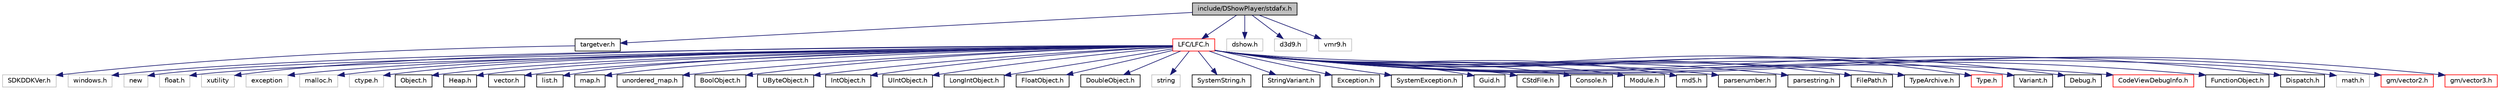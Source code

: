 digraph G
{
  edge [fontname="Helvetica",fontsize="10",labelfontname="Helvetica",labelfontsize="10"];
  node [fontname="Helvetica",fontsize="10",shape=record];
  Node1 [label="include/DShowPlayer/stdafx.h",height=0.2,width=0.4,color="black", fillcolor="grey75", style="filled" fontcolor="black"];
  Node1 -> Node2 [color="midnightblue",fontsize="10",style="solid",fontname="Helvetica"];
  Node2 [label="targetver.h",height=0.2,width=0.4,color="black", fillcolor="white", style="filled",URL="$_d_show_player_2targetver_8h.html"];
  Node2 -> Node3 [color="midnightblue",fontsize="10",style="solid",fontname="Helvetica"];
  Node3 [label="SDKDDKVer.h",height=0.2,width=0.4,color="grey75", fillcolor="white", style="filled"];
  Node1 -> Node4 [color="midnightblue",fontsize="10",style="solid",fontname="Helvetica"];
  Node4 [label="LFC/LFC.h",height=0.2,width=0.4,color="red", fillcolor="white", style="filled",URL="$_l_f_c_8h.html"];
  Node4 -> Node5 [color="midnightblue",fontsize="10",style="solid",fontname="Helvetica"];
  Node5 [label="windows.h",height=0.2,width=0.4,color="grey75", fillcolor="white", style="filled"];
  Node4 -> Node6 [color="midnightblue",fontsize="10",style="solid",fontname="Helvetica"];
  Node6 [label="new",height=0.2,width=0.4,color="grey75", fillcolor="white", style="filled"];
  Node4 -> Node7 [color="midnightblue",fontsize="10",style="solid",fontname="Helvetica"];
  Node7 [label="float.h",height=0.2,width=0.4,color="grey75", fillcolor="white", style="filled"];
  Node4 -> Node8 [color="midnightblue",fontsize="10",style="solid",fontname="Helvetica"];
  Node8 [label="xutility",height=0.2,width=0.4,color="grey75", fillcolor="white", style="filled"];
  Node4 -> Node9 [color="midnightblue",fontsize="10",style="solid",fontname="Helvetica"];
  Node9 [label="exception",height=0.2,width=0.4,color="grey75", fillcolor="white", style="filled"];
  Node4 -> Node10 [color="midnightblue",fontsize="10",style="solid",fontname="Helvetica"];
  Node10 [label="malloc.h",height=0.2,width=0.4,color="grey75", fillcolor="white", style="filled"];
  Node4 -> Node11 [color="midnightblue",fontsize="10",style="solid",fontname="Helvetica"];
  Node11 [label="ctype.h",height=0.2,width=0.4,color="grey75", fillcolor="white", style="filled"];
  Node4 -> Node12 [color="midnightblue",fontsize="10",style="solid",fontname="Helvetica"];
  Node12 [label="Object.h",height=0.2,width=0.4,color="black", fillcolor="white", style="filled",URL="$_object_8h.html"];
  Node4 -> Node13 [color="midnightblue",fontsize="10",style="solid",fontname="Helvetica"];
  Node13 [label="Heap.h",height=0.2,width=0.4,color="black", fillcolor="white", style="filled",URL="$_heap_8h.html"];
  Node4 -> Node14 [color="midnightblue",fontsize="10",style="solid",fontname="Helvetica"];
  Node14 [label="vector.h",height=0.2,width=0.4,color="black", fillcolor="white", style="filled",URL="$vector_8h.html"];
  Node4 -> Node15 [color="midnightblue",fontsize="10",style="solid",fontname="Helvetica"];
  Node15 [label="list.h",height=0.2,width=0.4,color="black", fillcolor="white", style="filled",URL="$list_8h.html"];
  Node4 -> Node16 [color="midnightblue",fontsize="10",style="solid",fontname="Helvetica"];
  Node16 [label="map.h",height=0.2,width=0.4,color="black", fillcolor="white", style="filled",URL="$map_8h.html"];
  Node4 -> Node17 [color="midnightblue",fontsize="10",style="solid",fontname="Helvetica"];
  Node17 [label="unordered_map.h",height=0.2,width=0.4,color="black", fillcolor="white", style="filled",URL="$unordered__map_8h.html"];
  Node4 -> Node18 [color="midnightblue",fontsize="10",style="solid",fontname="Helvetica"];
  Node18 [label="BoolObject.h",height=0.2,width=0.4,color="black", fillcolor="white", style="filled",URL="$_bool_object_8h.html"];
  Node4 -> Node19 [color="midnightblue",fontsize="10",style="solid",fontname="Helvetica"];
  Node19 [label="UByteObject.h",height=0.2,width=0.4,color="black", fillcolor="white", style="filled",URL="$_u_byte_object_8h.html"];
  Node4 -> Node20 [color="midnightblue",fontsize="10",style="solid",fontname="Helvetica"];
  Node20 [label="IntObject.h",height=0.2,width=0.4,color="black", fillcolor="white", style="filled",URL="$_int_object_8h.html"];
  Node4 -> Node21 [color="midnightblue",fontsize="10",style="solid",fontname="Helvetica"];
  Node21 [label="UIntObject.h",height=0.2,width=0.4,color="black", fillcolor="white", style="filled",URL="$_u_int_object_8h.html"];
  Node4 -> Node22 [color="midnightblue",fontsize="10",style="solid",fontname="Helvetica"];
  Node22 [label="LongIntObject.h",height=0.2,width=0.4,color="black", fillcolor="white", style="filled",URL="$_long_int_object_8h.html"];
  Node4 -> Node23 [color="midnightblue",fontsize="10",style="solid",fontname="Helvetica"];
  Node23 [label="FloatObject.h",height=0.2,width=0.4,color="black", fillcolor="white", style="filled",URL="$_float_object_8h.html"];
  Node4 -> Node24 [color="midnightblue",fontsize="10",style="solid",fontname="Helvetica"];
  Node24 [label="DoubleObject.h",height=0.2,width=0.4,color="black", fillcolor="white", style="filled",URL="$_double_object_8h.html"];
  Node4 -> Node25 [color="midnightblue",fontsize="10",style="solid",fontname="Helvetica"];
  Node25 [label="string",height=0.2,width=0.4,color="grey75", fillcolor="white", style="filled"];
  Node4 -> Node26 [color="midnightblue",fontsize="10",style="solid",fontname="Helvetica"];
  Node26 [label="SystemString.h",height=0.2,width=0.4,color="black", fillcolor="white", style="filled",URL="$_system_string_8h.html"];
  Node4 -> Node27 [color="midnightblue",fontsize="10",style="solid",fontname="Helvetica"];
  Node27 [label="StringVariant.h",height=0.2,width=0.4,color="black", fillcolor="white", style="filled",URL="$_string_variant_8h.html"];
  Node4 -> Node28 [color="midnightblue",fontsize="10",style="solid",fontname="Helvetica"];
  Node28 [label="Exception.h",height=0.2,width=0.4,color="black", fillcolor="white", style="filled",URL="$_exception_8h.html"];
  Node4 -> Node29 [color="midnightblue",fontsize="10",style="solid",fontname="Helvetica"];
  Node29 [label="SystemException.h",height=0.2,width=0.4,color="black", fillcolor="white", style="filled",URL="$_system_exception_8h.html"];
  Node4 -> Node30 [color="midnightblue",fontsize="10",style="solid",fontname="Helvetica"];
  Node30 [label="Guid.h",height=0.2,width=0.4,color="black", fillcolor="white", style="filled",URL="$_guid_8h.html"];
  Node4 -> Node31 [color="midnightblue",fontsize="10",style="solid",fontname="Helvetica"];
  Node31 [label="CStdFile.h",height=0.2,width=0.4,color="black", fillcolor="white", style="filled",URL="$_c_std_file_8h.html"];
  Node4 -> Node32 [color="midnightblue",fontsize="10",style="solid",fontname="Helvetica"];
  Node32 [label="Console.h",height=0.2,width=0.4,color="black", fillcolor="white", style="filled",URL="$_console_8h.html"];
  Node4 -> Node33 [color="midnightblue",fontsize="10",style="solid",fontname="Helvetica"];
  Node33 [label="Module.h",height=0.2,width=0.4,color="black", fillcolor="white", style="filled",URL="$_module_8h.html"];
  Node4 -> Node34 [color="midnightblue",fontsize="10",style="solid",fontname="Helvetica"];
  Node34 [label="md5.h",height=0.2,width=0.4,color="black", fillcolor="white", style="filled",URL="$md5_8h.html"];
  Node4 -> Node35 [color="midnightblue",fontsize="10",style="solid",fontname="Helvetica"];
  Node35 [label="parsenumber.h",height=0.2,width=0.4,color="black", fillcolor="white", style="filled",URL="$parsenumber_8h.html"];
  Node4 -> Node36 [color="midnightblue",fontsize="10",style="solid",fontname="Helvetica"];
  Node36 [label="parsestring.h",height=0.2,width=0.4,color="black", fillcolor="white", style="filled",URL="$parsestring_8h.html"];
  Node4 -> Node37 [color="midnightblue",fontsize="10",style="solid",fontname="Helvetica"];
  Node37 [label="FilePath.h",height=0.2,width=0.4,color="black", fillcolor="white", style="filled",URL="$_file_path_8h.html"];
  Node4 -> Node38 [color="midnightblue",fontsize="10",style="solid",fontname="Helvetica"];
  Node38 [label="TypeArchive.h",height=0.2,width=0.4,color="black", fillcolor="white", style="filled",URL="$_type_archive_8h.html"];
  Node4 -> Node39 [color="midnightblue",fontsize="10",style="solid",fontname="Helvetica"];
  Node39 [label="Type.h",height=0.2,width=0.4,color="red", fillcolor="white", style="filled",URL="$_type_8h.html"];
  Node4 -> Node40 [color="midnightblue",fontsize="10",style="solid",fontname="Helvetica"];
  Node40 [label="Variant.h",height=0.2,width=0.4,color="black", fillcolor="white", style="filled",URL="$_variant_8h.html"];
  Node4 -> Node41 [color="midnightblue",fontsize="10",style="solid",fontname="Helvetica"];
  Node41 [label="Debug.h",height=0.2,width=0.4,color="black", fillcolor="white", style="filled",URL="$_debug_8h.html"];
  Node4 -> Node42 [color="midnightblue",fontsize="10",style="solid",fontname="Helvetica"];
  Node42 [label="CodeViewDebugInfo.h",height=0.2,width=0.4,color="red", fillcolor="white", style="filled",URL="$_code_view_debug_info_8h.html"];
  Node4 -> Node43 [color="midnightblue",fontsize="10",style="solid",fontname="Helvetica"];
  Node43 [label="FunctionObject.h",height=0.2,width=0.4,color="black", fillcolor="white", style="filled",URL="$_function_object_8h.html"];
  Node4 -> Node44 [color="midnightblue",fontsize="10",style="solid",fontname="Helvetica"];
  Node44 [label="Dispatch.h",height=0.2,width=0.4,color="black", fillcolor="white", style="filled",URL="$_dispatch_8h.html"];
  Node4 -> Node45 [color="midnightblue",fontsize="10",style="solid",fontname="Helvetica"];
  Node45 [label="math.h",height=0.2,width=0.4,color="grey75", fillcolor="white", style="filled"];
  Node4 -> Node46 [color="midnightblue",fontsize="10",style="solid",fontname="Helvetica"];
  Node46 [label="gm/vector2.h",height=0.2,width=0.4,color="red", fillcolor="white", style="filled",URL="$vector2_8h.html"];
  Node4 -> Node47 [color="midnightblue",fontsize="10",style="solid",fontname="Helvetica"];
  Node47 [label="gm/vector3.h",height=0.2,width=0.4,color="red", fillcolor="white", style="filled",URL="$vector3_8h.html"];
  Node1 -> Node48 [color="midnightblue",fontsize="10",style="solid",fontname="Helvetica"];
  Node48 [label="dshow.h",height=0.2,width=0.4,color="grey75", fillcolor="white", style="filled"];
  Node1 -> Node49 [color="midnightblue",fontsize="10",style="solid",fontname="Helvetica"];
  Node49 [label="d3d9.h",height=0.2,width=0.4,color="grey75", fillcolor="white", style="filled"];
  Node1 -> Node50 [color="midnightblue",fontsize="10",style="solid",fontname="Helvetica"];
  Node50 [label="vmr9.h",height=0.2,width=0.4,color="grey75", fillcolor="white", style="filled"];
}
